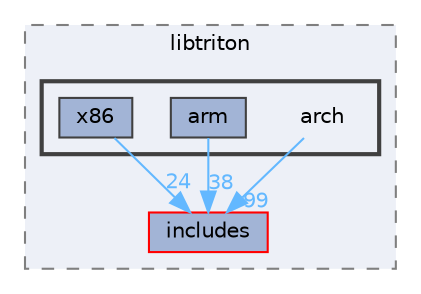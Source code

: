 digraph "/Users/jonathan/Works/Tools/Triton/src/libtriton/arch"
{
 // LATEX_PDF_SIZE
  bgcolor="transparent";
  edge [fontname=Helvetica,fontsize=10,labelfontname=Helvetica,labelfontsize=10];
  node [fontname=Helvetica,fontsize=10,shape=box,height=0.2,width=0.4];
  compound=true
  subgraph clusterdir_37d3c20575c22bcebdec4fca2de67aba {
    graph [ bgcolor="#edf0f7", pencolor="grey50", label="libtriton", fontname=Helvetica,fontsize=10 style="filled,dashed", URL="dir_37d3c20575c22bcebdec4fca2de67aba.html",tooltip=""]
  dir_f9d272ec16541780a187e9fc1e6dde2e [label="includes", fillcolor="#a2b4d6", color="red", style="filled", URL="dir_f9d272ec16541780a187e9fc1e6dde2e.html",tooltip=""];
  subgraph clusterdir_438c551635df427b50f3732e2af9bbb8 {
    graph [ bgcolor="#edf0f7", pencolor="grey25", label="", fontname=Helvetica,fontsize=10 style="filled,bold", URL="dir_438c551635df427b50f3732e2af9bbb8.html",tooltip=""]
    dir_438c551635df427b50f3732e2af9bbb8 [shape=plaintext, label="arch"];
  dir_439cda7f049d528368ef6403baea4d5e [label="arm", fillcolor="#a2b4d6", color="grey25", style="filled", URL="dir_439cda7f049d528368ef6403baea4d5e.html",tooltip=""];
  dir_66676286a00334febbf1074b7288c19b [label="x86", fillcolor="#a2b4d6", color="grey25", style="filled", URL="dir_66676286a00334febbf1074b7288c19b.html",tooltip=""];
  }
  }
  dir_438c551635df427b50f3732e2af9bbb8->dir_f9d272ec16541780a187e9fc1e6dde2e [headlabel="99", labeldistance=1.5 headhref="dir_000001_000011.html" color="steelblue1" fontcolor="steelblue1"];
  dir_439cda7f049d528368ef6403baea4d5e->dir_f9d272ec16541780a187e9fc1e6dde2e [headlabel="38", labeldistance=1.5 headhref="dir_000002_000011.html" color="steelblue1" fontcolor="steelblue1"];
  dir_66676286a00334febbf1074b7288c19b->dir_f9d272ec16541780a187e9fc1e6dde2e [headlabel="24", labeldistance=1.5 headhref="dir_000032_000011.html" color="steelblue1" fontcolor="steelblue1"];
}
